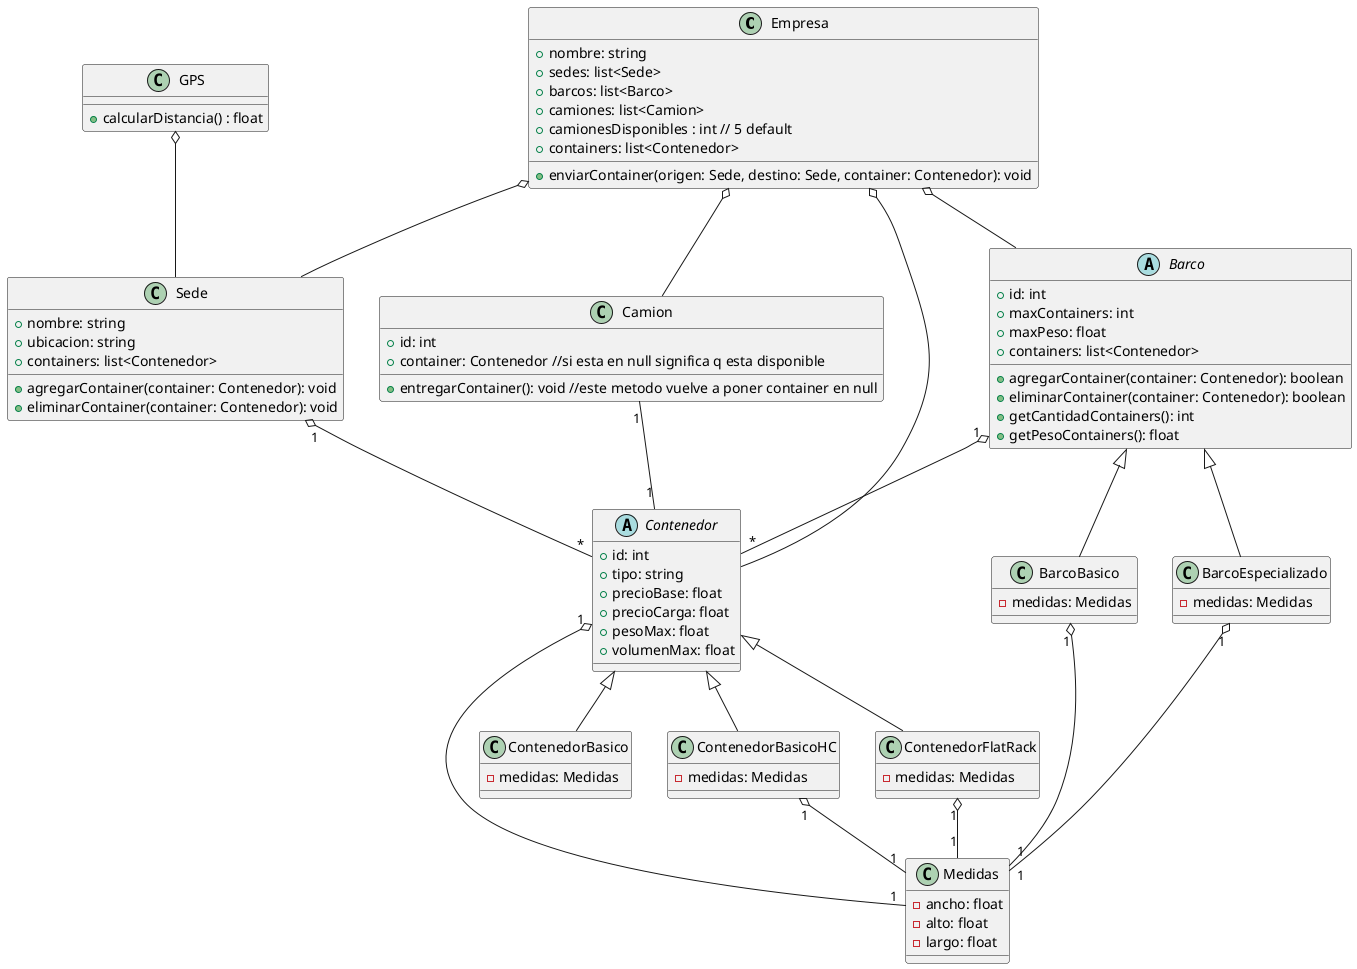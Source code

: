 @startuml
class Empresa {
    +nombre: string
    +sedes: list<Sede>
    +barcos: list<Barco>
    +camiones: list<Camion>
    +camionesDisponibles : int // 5 default
    +containers: list<Contenedor>
    +enviarContainer(origen: Sede, destino: Sede, container: Contenedor): void
}

class Sede {
    +nombre: string
    +ubicacion: string
    +containers: list<Contenedor>
    +agregarContainer(container: Contenedor): void
    +eliminarContainer(container: Contenedor): void
}

abstract class Barco {
    +id: int
    +maxContainers: int
    +maxPeso: float
    +containers: list<Contenedor>
    +agregarContainer(container: Contenedor): boolean
    +eliminarContainer(container: Contenedor): boolean
    +getCantidadContainers(): int
    +getPesoContainers(): float
}

class BarcoBasico {
    -medidas: Medidas
}

class BarcoEspecializado {
    -medidas: Medidas
}

class Medidas {
    -ancho: float
    -alto: float
    -largo: float
}

class Camion {
    +id: int
    +container: Contenedor //si esta en null significa q esta disponible
    +entregarContainer(): void //este metodo vuelve a poner container en null
}

abstract class Contenedor {
    +id: int
    +tipo: string
    +precioBase: float
    +precioCarga: float
    +pesoMax: float
    +volumenMax: float
}

class ContenedorBasico {
    -medidas: Medidas
}

class ContenedorBasicoHC {
    -medidas: Medidas
}

class ContenedorFlatRack {
    -medidas: Medidas
}

class GPS {
    +calcularDistancia() : float
}
GPS o-- Sede
Empresa o-- Sede
Empresa o-- Barco
Empresa o-- Camion
Empresa o-- Contenedor

Sede "1" o-- "*" Contenedor

Barco <|-- BarcoBasico
Barco <|-- BarcoEspecializado

Barco "1" o-- "*" Contenedor

Camion "1" -- "1" Contenedor

Contenedor <|-- ContenedorBasico
Contenedor <|-- ContenedorBasicoHC
Contenedor <|-- ContenedorFlatRack

Contenedor "1" o-- "1" Medidas
BarcoBasico "1" o-- "1" Medidas
BarcoEspecializado "1" o-- "1" Medidas
ContenedorBasicoHC "1" o-- "1" Medidas
ContenedorFlatRack "1" o-- "1" Medidas
@enduml

